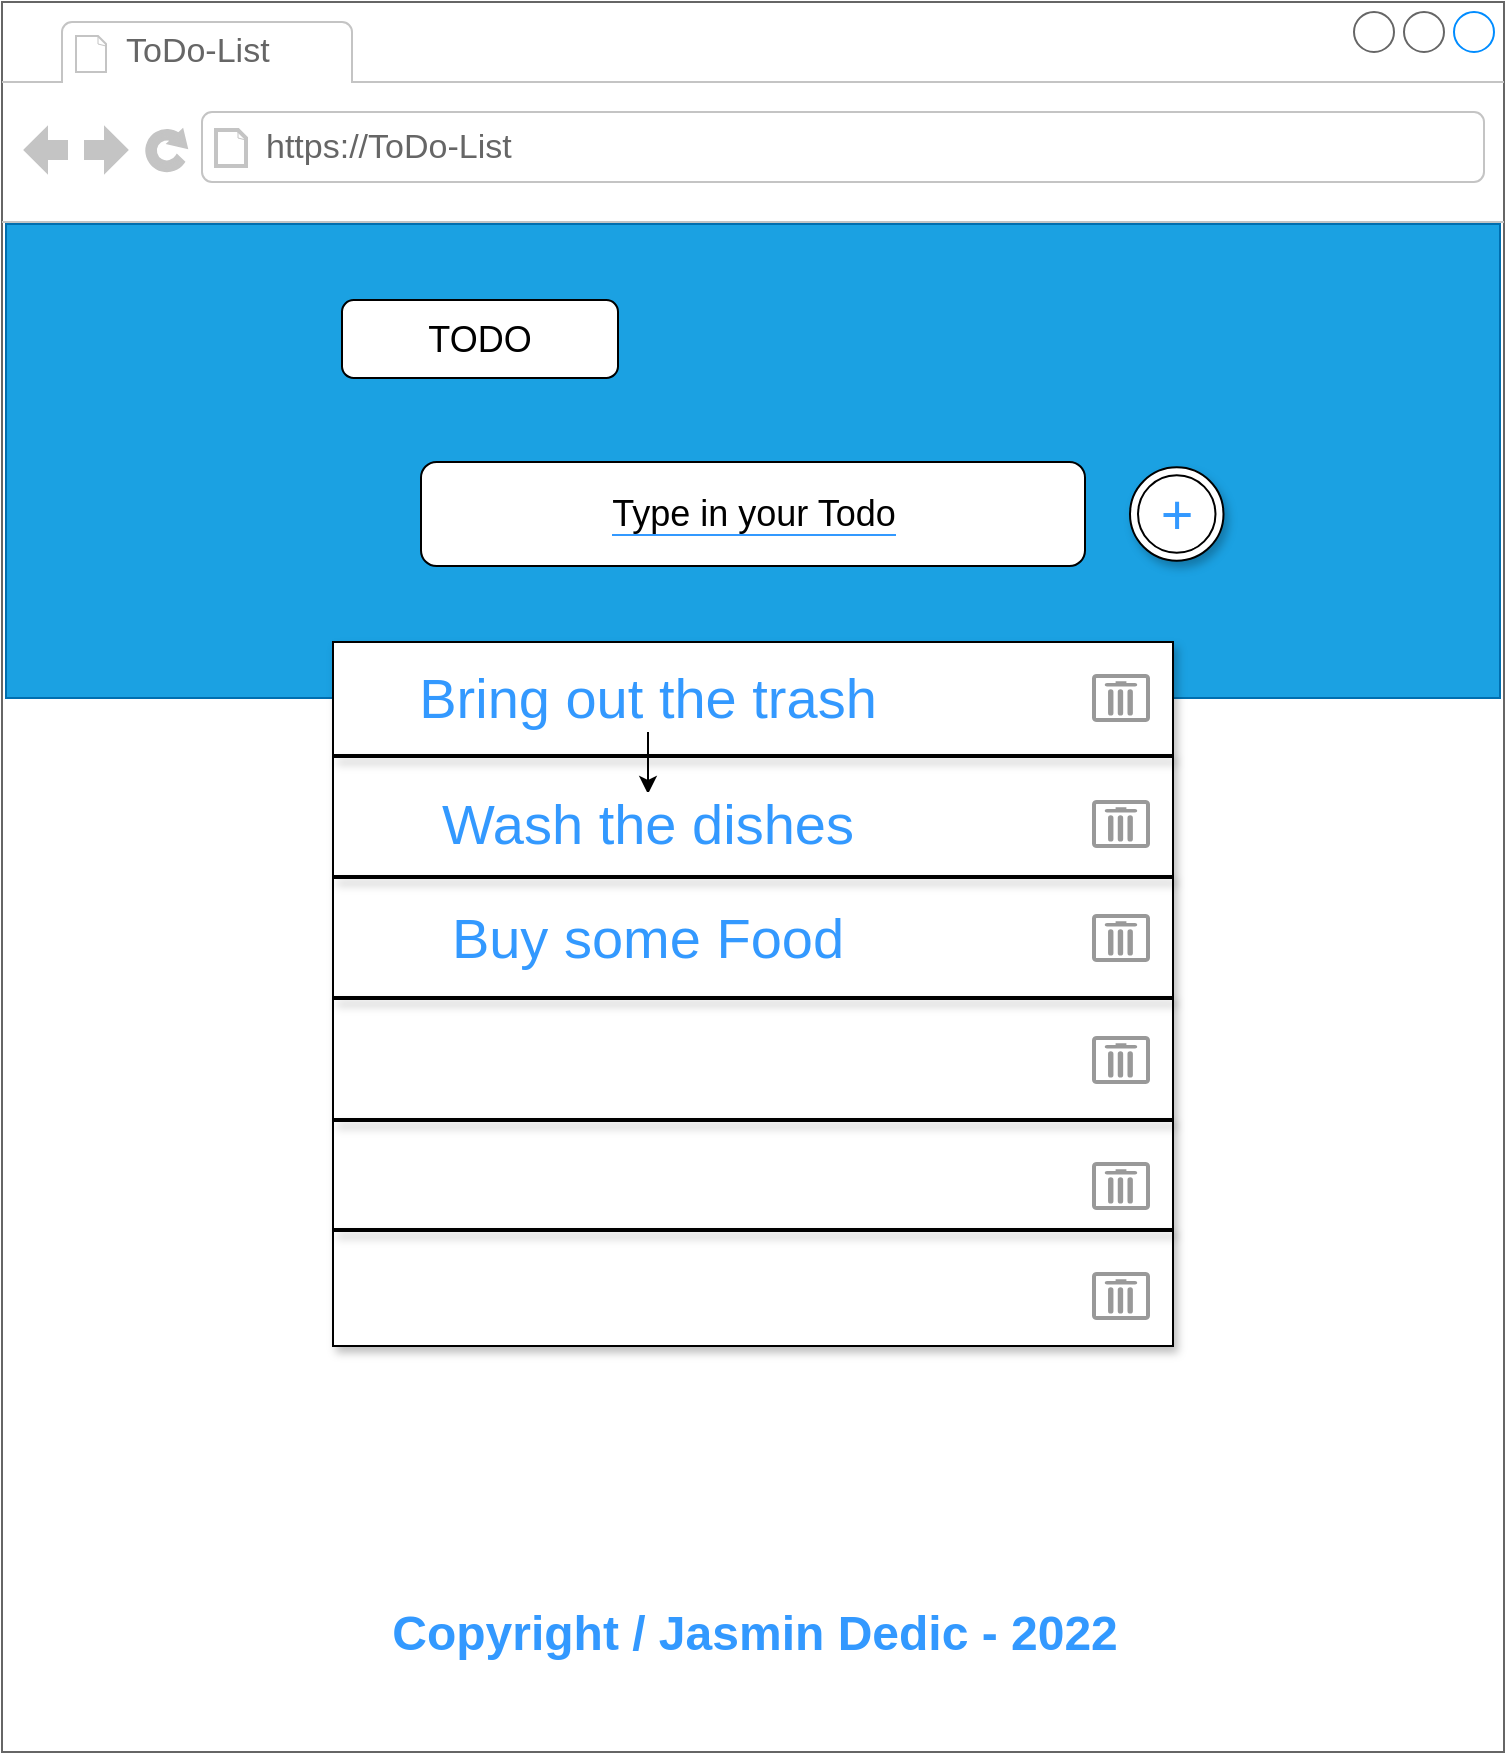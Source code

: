<mxfile version="19.0.3" type="device"><diagram id="yaH9kjhffhtksTk8X1b8" name="Seite-1"><mxGraphModel dx="947" dy="857" grid="0" gridSize="10" guides="1" tooltips="1" connect="1" arrows="1" fold="1" page="1" pageScale="1" pageWidth="827" pageHeight="1169" math="0" shadow="0"><root><mxCell id="0"/><mxCell id="1" parent="0"/><mxCell id="owlW4STdaNIcfnqhtB3N-1" value="" style="strokeWidth=1;shadow=0;dashed=0;align=center;html=1;shape=mxgraph.mockup.containers.browserWindow;rSize=0;strokeColor=#666666;strokeColor2=#008cff;strokeColor3=#c4c4c4;mainText=,;recursiveResize=0;" vertex="1" parent="1"><mxGeometry x="38" y="51" width="751" height="875" as="geometry"/></mxCell><mxCell id="owlW4STdaNIcfnqhtB3N-2" value="ToDo-List" style="strokeWidth=1;shadow=0;dashed=0;align=center;html=1;shape=mxgraph.mockup.containers.anchor;fontSize=17;fontColor=#666666;align=left;" vertex="1" parent="owlW4STdaNIcfnqhtB3N-1"><mxGeometry x="60" y="12" width="110" height="26" as="geometry"/></mxCell><mxCell id="owlW4STdaNIcfnqhtB3N-3" value="https://ToDo-List" style="strokeWidth=1;shadow=0;dashed=0;align=center;html=1;shape=mxgraph.mockup.containers.anchor;rSize=0;fontSize=17;fontColor=#666666;align=left;" vertex="1" parent="owlW4STdaNIcfnqhtB3N-1"><mxGeometry x="130" y="60" width="250" height="26" as="geometry"/></mxCell><mxCell id="owlW4STdaNIcfnqhtB3N-4" value="" style="rounded=0;whiteSpace=wrap;html=1;fillColor=#1ba1e2;strokeColor=#006EAF;fontColor=#ffffff;" vertex="1" parent="owlW4STdaNIcfnqhtB3N-1"><mxGeometry x="2" y="111" width="747" height="237" as="geometry"/></mxCell><mxCell id="owlW4STdaNIcfnqhtB3N-5" value="&lt;font style=&quot;font-size: 18px;&quot;&gt;TODO&lt;/font&gt;" style="rounded=1;whiteSpace=wrap;html=1;" vertex="1" parent="owlW4STdaNIcfnqhtB3N-1"><mxGeometry x="170" y="149" width="138" height="39" as="geometry"/></mxCell><mxCell id="owlW4STdaNIcfnqhtB3N-6" value="&lt;span style=&quot;background-color: rgb(255, 255, 255);&quot;&gt;Type in your Todo&lt;/span&gt;" style="rounded=1;whiteSpace=wrap;html=1;labelBackgroundColor=#3399FF;fontSize=18;" vertex="1" parent="owlW4STdaNIcfnqhtB3N-1"><mxGeometry x="209.5" y="230" width="332" height="52" as="geometry"/></mxCell><mxCell id="owlW4STdaNIcfnqhtB3N-13" value="" style="rounded=0;whiteSpace=wrap;html=1;labelBackgroundColor=#FFFFFF;fontSize=18;shadow=1;" vertex="1" parent="owlW4STdaNIcfnqhtB3N-1"><mxGeometry x="165.5" y="320" width="420" height="352" as="geometry"/></mxCell><mxCell id="owlW4STdaNIcfnqhtB3N-14" value="" style="strokeColor=#999999;verticalLabelPosition=bottom;shadow=0;dashed=0;verticalAlign=top;strokeWidth=2;html=1;shape=mxgraph.mockup.misc.trashcanIcon;rounded=0;labelBackgroundColor=#FFFFFF;fontSize=18;" vertex="1" parent="owlW4STdaNIcfnqhtB3N-1"><mxGeometry x="546" y="337" width="27" height="22" as="geometry"/></mxCell><mxCell id="owlW4STdaNIcfnqhtB3N-26" value="" style="line;strokeWidth=2;html=1;rounded=0;shadow=1;labelBackgroundColor=#FFFFFF;fontSize=18;fontColor=#3399FF;" vertex="1" parent="owlW4STdaNIcfnqhtB3N-1"><mxGeometry x="165.5" y="372" width="420" height="10" as="geometry"/></mxCell><mxCell id="owlW4STdaNIcfnqhtB3N-27" value="" style="line;strokeWidth=2;html=1;rounded=0;shadow=1;labelBackgroundColor=#FFFFFF;fontSize=18;fontColor=#3399FF;" vertex="1" parent="owlW4STdaNIcfnqhtB3N-1"><mxGeometry x="165.5" y="432.5" width="420" height="10" as="geometry"/></mxCell><mxCell id="owlW4STdaNIcfnqhtB3N-28" value="" style="line;strokeWidth=2;html=1;rounded=0;shadow=1;labelBackgroundColor=#FFFFFF;fontSize=18;fontColor=#3399FF;" vertex="1" parent="owlW4STdaNIcfnqhtB3N-1"><mxGeometry x="165.5" y="493" width="420" height="10" as="geometry"/></mxCell><mxCell id="owlW4STdaNIcfnqhtB3N-29" value="" style="line;strokeWidth=2;html=1;rounded=0;shadow=1;labelBackgroundColor=#FFFFFF;fontSize=18;fontColor=#3399FF;" vertex="1" parent="owlW4STdaNIcfnqhtB3N-1"><mxGeometry x="165.5" y="554" width="420" height="10" as="geometry"/></mxCell><mxCell id="owlW4STdaNIcfnqhtB3N-30" value="" style="line;strokeWidth=2;html=1;rounded=0;shadow=1;labelBackgroundColor=#FFFFFF;fontSize=18;fontColor=#3399FF;" vertex="1" parent="owlW4STdaNIcfnqhtB3N-1"><mxGeometry x="165.5" y="609" width="420" height="10" as="geometry"/></mxCell><mxCell id="owlW4STdaNIcfnqhtB3N-31" value="" style="strokeColor=#999999;verticalLabelPosition=bottom;shadow=0;dashed=0;verticalAlign=top;strokeWidth=2;html=1;shape=mxgraph.mockup.misc.trashcanIcon;rounded=0;labelBackgroundColor=#FFFFFF;fontSize=18;" vertex="1" parent="owlW4STdaNIcfnqhtB3N-1"><mxGeometry x="546" y="400" width="27" height="22" as="geometry"/></mxCell><mxCell id="owlW4STdaNIcfnqhtB3N-32" value="" style="strokeColor=#999999;verticalLabelPosition=bottom;shadow=0;dashed=0;verticalAlign=top;strokeWidth=2;html=1;shape=mxgraph.mockup.misc.trashcanIcon;rounded=0;labelBackgroundColor=#FFFFFF;fontSize=18;" vertex="1" parent="owlW4STdaNIcfnqhtB3N-1"><mxGeometry x="546" y="457" width="27" height="22" as="geometry"/></mxCell><mxCell id="owlW4STdaNIcfnqhtB3N-33" value="" style="strokeColor=#999999;verticalLabelPosition=bottom;shadow=0;dashed=0;verticalAlign=top;strokeWidth=2;html=1;shape=mxgraph.mockup.misc.trashcanIcon;rounded=0;labelBackgroundColor=#FFFFFF;fontSize=18;" vertex="1" parent="owlW4STdaNIcfnqhtB3N-1"><mxGeometry x="546" y="518" width="27" height="22" as="geometry"/></mxCell><mxCell id="owlW4STdaNIcfnqhtB3N-34" value="" style="strokeColor=#999999;verticalLabelPosition=bottom;shadow=0;dashed=0;verticalAlign=top;strokeWidth=2;html=1;shape=mxgraph.mockup.misc.trashcanIcon;rounded=0;labelBackgroundColor=#FFFFFF;fontSize=18;" vertex="1" parent="owlW4STdaNIcfnqhtB3N-1"><mxGeometry x="546" y="581" width="27" height="22" as="geometry"/></mxCell><mxCell id="owlW4STdaNIcfnqhtB3N-35" value="" style="strokeColor=#999999;verticalLabelPosition=bottom;shadow=0;dashed=0;verticalAlign=top;strokeWidth=2;html=1;shape=mxgraph.mockup.misc.trashcanIcon;rounded=0;labelBackgroundColor=#FFFFFF;fontSize=18;" vertex="1" parent="owlW4STdaNIcfnqhtB3N-1"><mxGeometry x="546" y="636" width="27" height="22" as="geometry"/></mxCell><mxCell id="owlW4STdaNIcfnqhtB3N-36" value="Copyright / Jasmin Dedic - 2022" style="text;strokeColor=none;fillColor=none;html=1;fontSize=24;fontStyle=1;verticalAlign=middle;align=center;rounded=0;shadow=1;labelBackgroundColor=#FFFFFF;fontColor=#3399FF;" vertex="1" parent="owlW4STdaNIcfnqhtB3N-1"><mxGeometry x="176.5" y="796" width="398" height="40" as="geometry"/></mxCell><mxCell id="owlW4STdaNIcfnqhtB3N-37" value="&lt;font style=&quot;font-size: 28px;&quot;&gt;+&lt;/font&gt;" style="ellipse;shape=doubleEllipse;whiteSpace=wrap;html=1;aspect=fixed;rounded=0;shadow=1;labelBackgroundColor=#FFFFFF;fontSize=18;fontColor=#3399FF;" vertex="1" parent="owlW4STdaNIcfnqhtB3N-1"><mxGeometry x="564" y="232.63" width="46.75" height="46.75" as="geometry"/></mxCell><mxCell id="owlW4STdaNIcfnqhtB3N-41" value="" style="edgeStyle=orthogonalEdgeStyle;rounded=0;orthogonalLoop=1;jettySize=auto;html=1;fontSize=20;fontColor=#3399FF;" edge="1" parent="owlW4STdaNIcfnqhtB3N-1" source="owlW4STdaNIcfnqhtB3N-39" target="owlW4STdaNIcfnqhtB3N-40"><mxGeometry relative="1" as="geometry"/></mxCell><mxCell id="owlW4STdaNIcfnqhtB3N-39" value="Bring out the trash" style="text;html=1;strokeColor=none;fillColor=none;align=center;verticalAlign=middle;whiteSpace=wrap;rounded=0;shadow=1;labelBackgroundColor=#FFFFFF;fontSize=28;fontColor=#3399FF;" vertex="1" parent="owlW4STdaNIcfnqhtB3N-1"><mxGeometry x="191" y="333" width="264" height="30" as="geometry"/></mxCell><mxCell id="owlW4STdaNIcfnqhtB3N-40" value="Wash the dishes" style="text;html=1;strokeColor=none;fillColor=none;align=center;verticalAlign=middle;whiteSpace=wrap;rounded=0;shadow=1;labelBackgroundColor=#FFFFFF;fontSize=28;fontColor=#3399FF;" vertex="1" parent="owlW4STdaNIcfnqhtB3N-1"><mxGeometry x="191" y="396" width="264" height="30" as="geometry"/></mxCell><mxCell id="owlW4STdaNIcfnqhtB3N-42" value="Buy some Food" style="text;html=1;strokeColor=none;fillColor=none;align=center;verticalAlign=middle;whiteSpace=wrap;rounded=0;shadow=1;labelBackgroundColor=#FFFFFF;fontSize=28;fontColor=#3399FF;" vertex="1" parent="owlW4STdaNIcfnqhtB3N-1"><mxGeometry x="191" y="453" width="264" height="30" as="geometry"/></mxCell></root></mxGraphModel></diagram></mxfile>